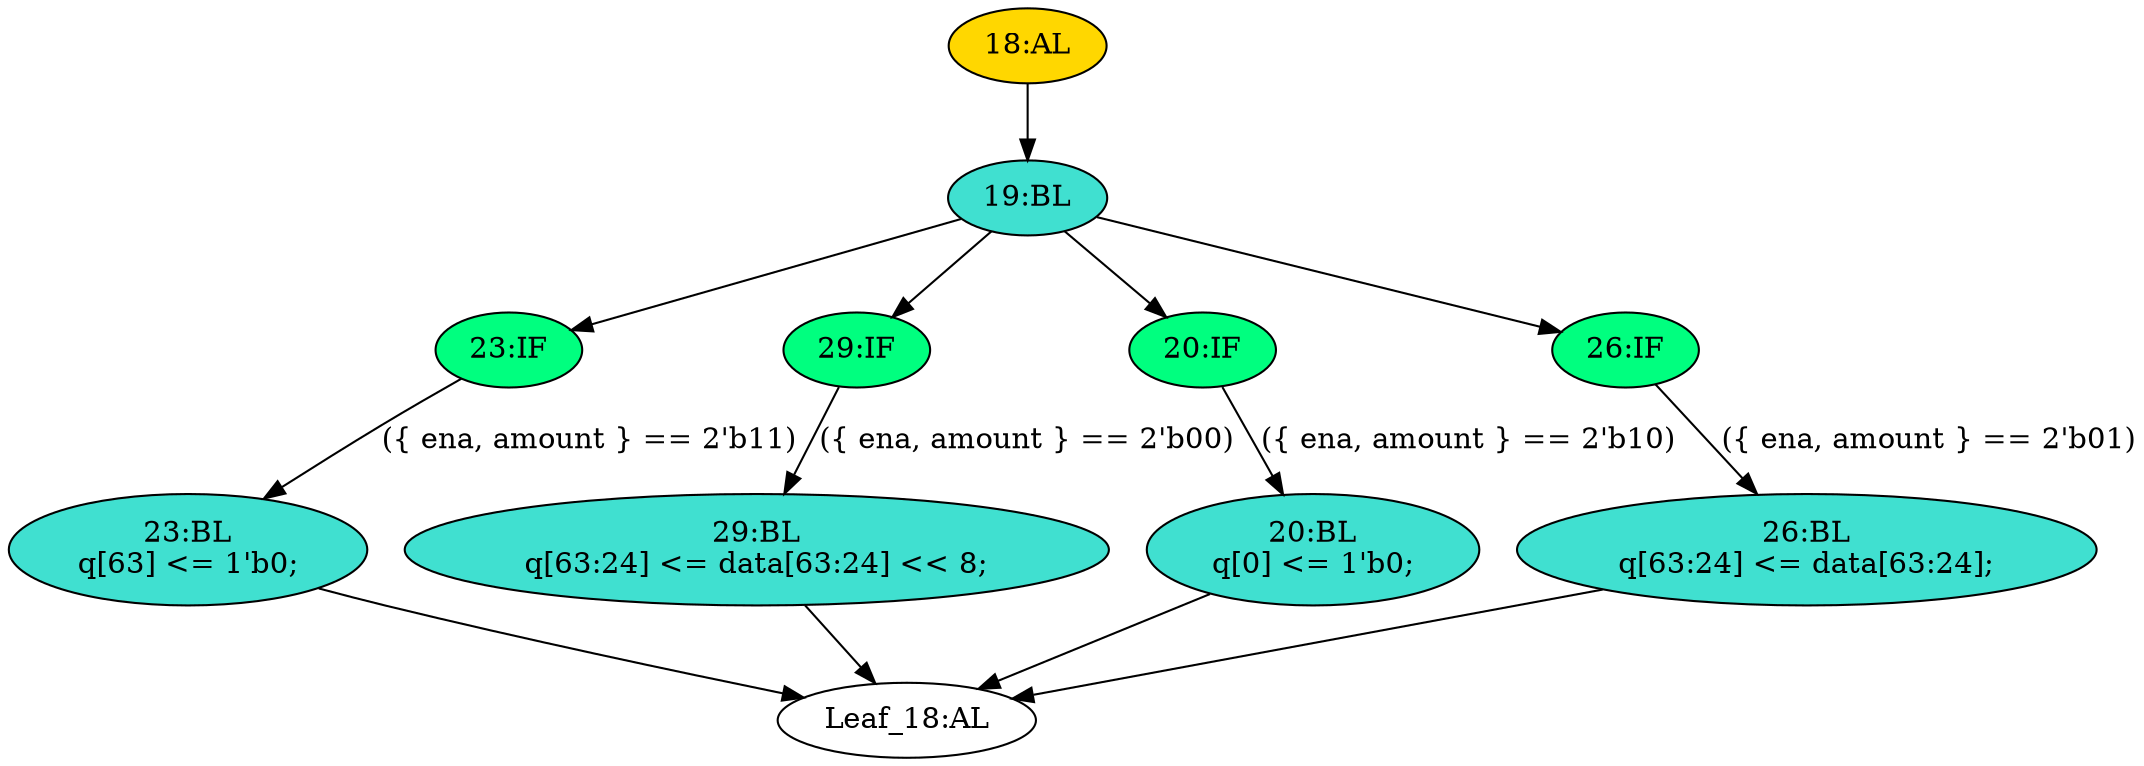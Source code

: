 strict digraph "" {
	node [label="\N"];
	"23:IF"	[ast="<pyverilog.vparser.ast.IfStatement object at 0x7f824feacd10>",
		fillcolor=springgreen,
		label="23:IF",
		statements="[]",
		style=filled,
		typ=IfStatement];
	"23:BL"	[ast="<pyverilog.vparser.ast.Block object at 0x7f824feace90>",
		fillcolor=turquoise,
		label="23:BL
q[63] <= 1'b0;",
		statements="[<pyverilog.vparser.ast.NonblockingSubstitution object at 0x7f824feaced0>]",
		style=filled,
		typ=Block];
	"23:IF" -> "23:BL"	[cond="['ena', 'amount']",
		label="({ ena, amount } == 2'b11)",
		lineno=23];
	"19:BL"	[ast="<pyverilog.vparser.ast.Block object at 0x7f824f777250>",
		fillcolor=turquoise,
		label="19:BL",
		statements="[]",
		style=filled,
		typ=Block];
	"19:BL" -> "23:IF"	[cond="[]",
		lineno=None];
	"29:IF"	[ast="<pyverilog.vparser.ast.IfStatement object at 0x7f824f777ad0>",
		fillcolor=springgreen,
		label="29:IF",
		statements="[]",
		style=filled,
		typ=IfStatement];
	"19:BL" -> "29:IF"	[cond="[]",
		lineno=None];
	"20:IF"	[ast="<pyverilog.vparser.ast.IfStatement object at 0x7f824f777290>",
		fillcolor=springgreen,
		label="20:IF",
		statements="[]",
		style=filled,
		typ=IfStatement];
	"19:BL" -> "20:IF"	[cond="[]",
		lineno=None];
	"26:IF"	[ast="<pyverilog.vparser.ast.IfStatement object at 0x7f824f777610>",
		fillcolor=springgreen,
		label="26:IF",
		statements="[]",
		style=filled,
		typ=IfStatement];
	"19:BL" -> "26:IF"	[cond="[]",
		lineno=None];
	"20:BL"	[ast="<pyverilog.vparser.ast.Block object at 0x7f824f7772d0>",
		fillcolor=turquoise,
		label="20:BL
q[0] <= 1'b0;",
		statements="[<pyverilog.vparser.ast.NonblockingSubstitution object at 0x7f824f777310>]",
		style=filled,
		typ=Block];
	"Leaf_18:AL"	[def_var="['q']",
		label="Leaf_18:AL"];
	"20:BL" -> "Leaf_18:AL"	[cond="[]",
		lineno=None];
	"29:BL"	[ast="<pyverilog.vparser.ast.Block object at 0x7f824f777b10>",
		fillcolor=turquoise,
		label="29:BL
q[63:24] <= data[63:24] << 8;",
		statements="[<pyverilog.vparser.ast.NonblockingSubstitution object at 0x7f824f777b50>]",
		style=filled,
		typ=Block];
	"29:IF" -> "29:BL"	[cond="['ena', 'amount']",
		label="({ ena, amount } == 2'b00)",
		lineno=29];
	"26:BL"	[ast="<pyverilog.vparser.ast.Block object at 0x7f824f777650>",
		fillcolor=turquoise,
		label="26:BL
q[63:24] <= data[63:24];",
		statements="[<pyverilog.vparser.ast.NonblockingSubstitution object at 0x7f824f777690>]",
		style=filled,
		typ=Block];
	"26:BL" -> "Leaf_18:AL"	[cond="[]",
		lineno=None];
	"20:IF" -> "20:BL"	[cond="['ena', 'amount']",
		label="({ ena, amount } == 2'b10)",
		lineno=20];
	"26:IF" -> "26:BL"	[cond="['ena', 'amount']",
		label="({ ena, amount } == 2'b01)",
		lineno=26];
	"18:AL"	[ast="<pyverilog.vparser.ast.Always object at 0x7f824f759050>",
		clk_sens=True,
		fillcolor=gold,
		label="18:AL",
		sens="['clk']",
		statements="[]",
		style=filled,
		typ=Always,
		use_var="['ena', 'amount', 'data']"];
	"18:AL" -> "19:BL"	[cond="[]",
		lineno=None];
	"29:BL" -> "Leaf_18:AL"	[cond="[]",
		lineno=None];
	"23:BL" -> "Leaf_18:AL"	[cond="[]",
		lineno=None];
}
